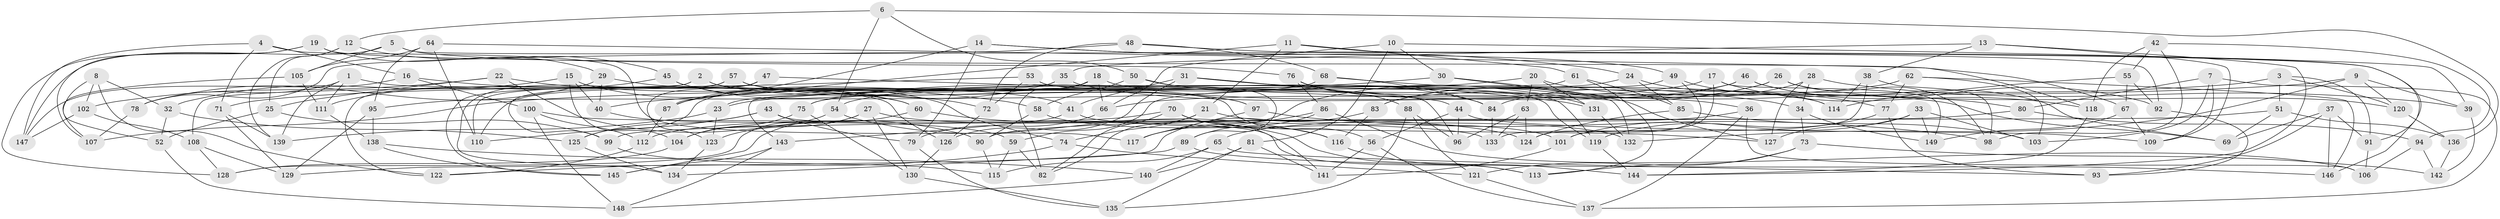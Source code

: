 // Generated by graph-tools (version 1.1) at 2025/16/03/09/25 04:16:44]
// undirected, 149 vertices, 298 edges
graph export_dot {
graph [start="1"]
  node [color=gray90,style=filled];
  1;
  2;
  3;
  4;
  5;
  6;
  7;
  8;
  9;
  10;
  11;
  12;
  13;
  14;
  15;
  16;
  17;
  18;
  19;
  20;
  21;
  22;
  23;
  24;
  25;
  26;
  27;
  28;
  29;
  30;
  31;
  32;
  33;
  34;
  35;
  36;
  37;
  38;
  39;
  40;
  41;
  42;
  43;
  44;
  45;
  46;
  47;
  48;
  49;
  50;
  51;
  52;
  53;
  54;
  55;
  56;
  57;
  58;
  59;
  60;
  61;
  62;
  63;
  64;
  65;
  66;
  67;
  68;
  69;
  70;
  71;
  72;
  73;
  74;
  75;
  76;
  77;
  78;
  79;
  80;
  81;
  82;
  83;
  84;
  85;
  86;
  87;
  88;
  89;
  90;
  91;
  92;
  93;
  94;
  95;
  96;
  97;
  98;
  99;
  100;
  101;
  102;
  103;
  104;
  105;
  106;
  107;
  108;
  109;
  110;
  111;
  112;
  113;
  114;
  115;
  116;
  117;
  118;
  119;
  120;
  121;
  122;
  123;
  124;
  125;
  126;
  127;
  128;
  129;
  130;
  131;
  132;
  133;
  134;
  135;
  136;
  137;
  138;
  139;
  140;
  141;
  142;
  143;
  144;
  145;
  146;
  147;
  148;
  149;
  1 -- 139;
  1 -- 126;
  1 -- 78;
  1 -- 111;
  2 -- 122;
  2 -- 56;
  2 -- 108;
  2 -- 97;
  3 -- 23;
  3 -- 51;
  3 -- 120;
  3 -- 91;
  4 -- 147;
  4 -- 117;
  4 -- 16;
  4 -- 71;
  5 -- 92;
  5 -- 105;
  5 -- 147;
  5 -- 76;
  6 -- 136;
  6 -- 12;
  6 -- 54;
  6 -- 50;
  7 -- 80;
  7 -- 137;
  7 -- 109;
  7 -- 103;
  8 -- 52;
  8 -- 122;
  8 -- 32;
  8 -- 102;
  9 -- 132;
  9 -- 107;
  9 -- 120;
  9 -- 39;
  10 -- 66;
  10 -- 30;
  10 -- 81;
  10 -- 39;
  11 -- 91;
  11 -- 21;
  11 -- 87;
  11 -- 61;
  12 -- 139;
  12 -- 25;
  12 -- 45;
  13 -- 35;
  13 -- 144;
  13 -- 38;
  13 -- 109;
  14 -- 24;
  14 -- 49;
  14 -- 79;
  14 -- 87;
  15 -- 40;
  15 -- 60;
  15 -- 104;
  15 -- 32;
  16 -- 147;
  16 -- 100;
  16 -- 60;
  17 -- 75;
  17 -- 118;
  17 -- 101;
  17 -- 149;
  18 -- 125;
  18 -- 69;
  18 -- 82;
  18 -- 66;
  19 -- 107;
  19 -- 29;
  19 -- 67;
  19 -- 128;
  20 -- 80;
  20 -- 63;
  20 -- 131;
  20 -- 23;
  21 -- 82;
  21 -- 132;
  21 -- 74;
  22 -- 102;
  22 -- 25;
  22 -- 58;
  22 -- 90;
  23 -- 123;
  23 -- 139;
  24 -- 75;
  24 -- 85;
  24 -- 114;
  25 -- 52;
  25 -- 99;
  26 -- 98;
  26 -- 120;
  26 -- 83;
  26 -- 117;
  27 -- 123;
  27 -- 128;
  27 -- 130;
  27 -- 124;
  28 -- 39;
  28 -- 84;
  28 -- 127;
  28 -- 34;
  29 -- 41;
  29 -- 78;
  29 -- 40;
  30 -- 132;
  30 -- 127;
  30 -- 40;
  31 -- 34;
  31 -- 44;
  31 -- 41;
  31 -- 126;
  32 -- 125;
  32 -- 52;
  33 -- 103;
  33 -- 127;
  33 -- 101;
  33 -- 149;
  34 -- 149;
  34 -- 73;
  35 -- 110;
  35 -- 36;
  35 -- 87;
  36 -- 106;
  36 -- 137;
  36 -- 65;
  37 -- 146;
  37 -- 69;
  37 -- 91;
  37 -- 93;
  38 -- 133;
  38 -- 98;
  38 -- 114;
  39 -- 142;
  40 -- 59;
  41 -- 127;
  41 -- 143;
  42 -- 98;
  42 -- 118;
  42 -- 94;
  42 -- 55;
  43 -- 125;
  43 -- 110;
  43 -- 113;
  43 -- 79;
  44 -- 56;
  44 -- 96;
  44 -- 109;
  45 -- 111;
  45 -- 74;
  45 -- 72;
  46 -- 54;
  46 -- 92;
  46 -- 83;
  46 -- 69;
  47 -- 131;
  47 -- 99;
  47 -- 110;
  47 -- 123;
  48 -- 68;
  48 -- 146;
  48 -- 78;
  48 -- 72;
  49 -- 77;
  49 -- 124;
  49 -- 59;
  50 -- 89;
  50 -- 84;
  50 -- 58;
  51 -- 136;
  51 -- 69;
  51 -- 99;
  52 -- 148;
  53 -- 72;
  53 -- 71;
  53 -- 96;
  53 -- 119;
  54 -- 113;
  54 -- 104;
  55 -- 92;
  55 -- 67;
  55 -- 114;
  56 -- 137;
  56 -- 141;
  57 -- 97;
  57 -- 119;
  57 -- 134;
  57 -- 145;
  58 -- 101;
  58 -- 90;
  59 -- 115;
  59 -- 82;
  60 -- 116;
  60 -- 145;
  61 -- 85;
  61 -- 113;
  61 -- 143;
  62 -- 146;
  62 -- 103;
  62 -- 66;
  62 -- 77;
  63 -- 96;
  63 -- 133;
  63 -- 124;
  64 -- 110;
  64 -- 105;
  64 -- 118;
  64 -- 95;
  65 -- 93;
  65 -- 115;
  65 -- 140;
  66 -- 79;
  67 -- 149;
  67 -- 109;
  68 -- 114;
  68 -- 95;
  68 -- 84;
  70 -- 112;
  70 -- 82;
  70 -- 141;
  70 -- 116;
  71 -- 129;
  71 -- 139;
  72 -- 126;
  73 -- 113;
  73 -- 121;
  73 -- 142;
  74 -- 122;
  74 -- 121;
  75 -- 130;
  75 -- 104;
  76 -- 86;
  76 -- 88;
  76 -- 131;
  77 -- 119;
  77 -- 93;
  78 -- 107;
  79 -- 135;
  80 -- 90;
  80 -- 94;
  81 -- 140;
  81 -- 135;
  81 -- 141;
  83 -- 129;
  83 -- 116;
  84 -- 133;
  85 -- 103;
  85 -- 124;
  86 -- 117;
  86 -- 106;
  86 -- 89;
  87 -- 112;
  88 -- 135;
  88 -- 96;
  88 -- 121;
  89 -- 146;
  89 -- 134;
  90 -- 115;
  91 -- 106;
  92 -- 93;
  94 -- 142;
  94 -- 106;
  95 -- 129;
  95 -- 138;
  97 -- 98;
  97 -- 117;
  99 -- 115;
  100 -- 148;
  100 -- 112;
  100 -- 133;
  101 -- 141;
  102 -- 147;
  102 -- 108;
  104 -- 128;
  105 -- 111;
  105 -- 107;
  108 -- 129;
  108 -- 128;
  111 -- 138;
  112 -- 122;
  116 -- 144;
  118 -- 144;
  119 -- 144;
  120 -- 136;
  121 -- 137;
  123 -- 134;
  125 -- 134;
  126 -- 130;
  130 -- 135;
  131 -- 132;
  136 -- 142;
  138 -- 140;
  138 -- 145;
  140 -- 148;
  143 -- 148;
  143 -- 145;
}
